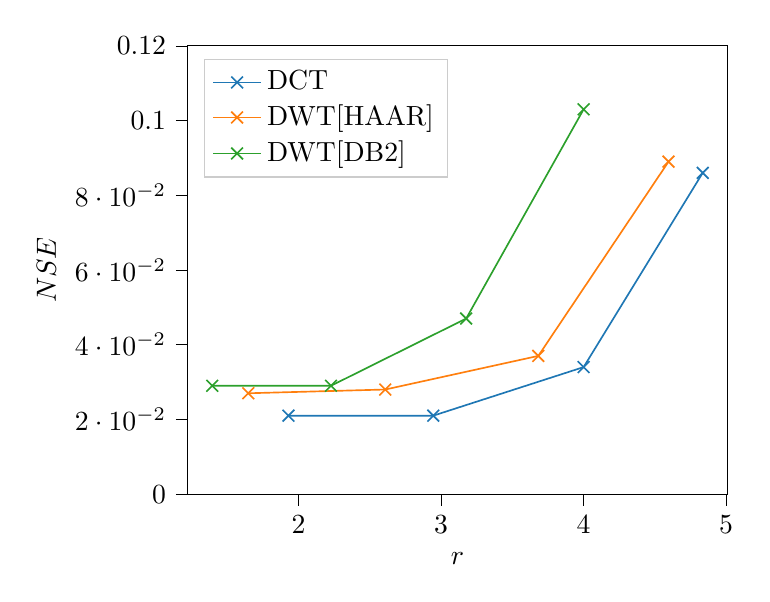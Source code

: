 % This file was created with tikzplotlib v0.10.1.
\begin{tikzpicture}

\definecolor{darkgray176}{RGB}{176,176,176}
\definecolor{darkorange25512714}{RGB}{255,127,14}
\definecolor{forestgreen4416044}{RGB}{44,160,44}
\definecolor{lightgray204}{RGB}{204,204,204}
\definecolor{steelblue31119180}{RGB}{31,119,180}

\begin{axis}[
legend cell align={left},
legend style={
  fill opacity=0.8,
  draw opacity=1,
  text opacity=1,
  at={(0.03,0.97)},
  anchor=north west,
  draw=lightgray204
},
tick align=outside,
tick pos=left,
x grid style={darkgray176},
xlabel={\(\displaystyle r\)},
xmin=1.221, xmax=5.008,
xtick style={color=black},
y grid style={darkgray176},
ylabel={\(\displaystyle NSE\)},
ymin=0.0, ymax=0.12,
ytick style={color=black}
]
\addplot [semithick, steelblue31119180, mark=x, mark size=3.0, mark options={solid}]
table {%
4.836 0.086
4.0 0.034
2.945 0.021
1.929 0.021
};
\addlegendentry{DCT}
\addplot [semithick, darkorange25512714, mark=x, mark size=3.0, mark options={solid}]
table {%
4.596 0.089
3.682 0.037
2.608 0.028
1.647 0.027
};
\addlegendentry{DWT[HAAR]}
\addplot [semithick, forestgreen4416044, mark=x, mark size=3.0, mark options={solid}]
table {%
4.0 0.103
3.176 0.047
2.227 0.029
1.394 0.029
};
\addlegendentry{DWT[DB2]}
\end{axis}

\end{tikzpicture}
